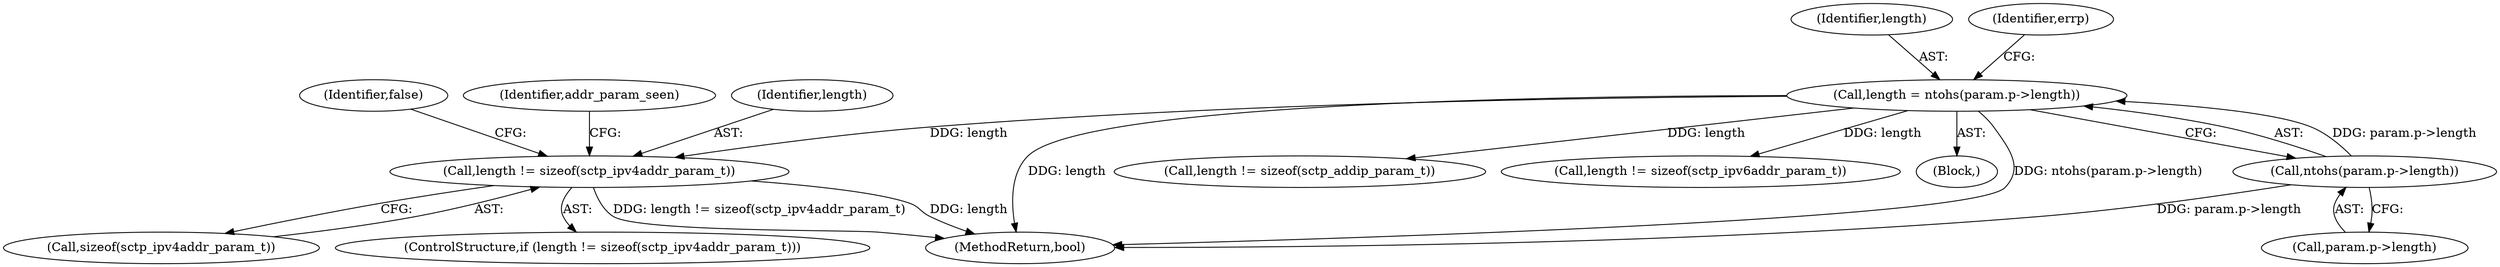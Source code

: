 digraph "0_linux_9de7922bc709eee2f609cd01d98aaedc4cf5ea74_0@API" {
"1000150" [label="(Call,length != sizeof(sctp_ipv4addr_param_t))"];
"1000125" [label="(Call,length = ntohs(param.p->length))"];
"1000127" [label="(Call,ntohs(param.p->length))"];
"1000155" [label="(Identifier,false)"];
"1000157" [label="(Identifier,addr_param_seen)"];
"1000242" [label="(MethodReturn,bool)"];
"1000152" [label="(Call,sizeof(sctp_ipv4addr_param_t))"];
"1000126" [label="(Identifier,length)"];
"1000206" [label="(Call,length != sizeof(sctp_addip_param_t))"];
"1000125" [label="(Call,length = ntohs(param.p->length))"];
"1000127" [label="(Call,ntohs(param.p->length))"];
"1000162" [label="(Call,length != sizeof(sctp_ipv6addr_param_t))"];
"1000150" [label="(Call,length != sizeof(sctp_ipv4addr_param_t))"];
"1000135" [label="(Identifier,errp)"];
"1000128" [label="(Call,param.p->length)"];
"1000151" [label="(Identifier,length)"];
"1000123" [label="(Block,)"];
"1000149" [label="(ControlStructure,if (length != sizeof(sctp_ipv4addr_param_t)))"];
"1000150" -> "1000149"  [label="AST: "];
"1000150" -> "1000152"  [label="CFG: "];
"1000151" -> "1000150"  [label="AST: "];
"1000152" -> "1000150"  [label="AST: "];
"1000155" -> "1000150"  [label="CFG: "];
"1000157" -> "1000150"  [label="CFG: "];
"1000150" -> "1000242"  [label="DDG: length"];
"1000150" -> "1000242"  [label="DDG: length != sizeof(sctp_ipv4addr_param_t)"];
"1000125" -> "1000150"  [label="DDG: length"];
"1000125" -> "1000123"  [label="AST: "];
"1000125" -> "1000127"  [label="CFG: "];
"1000126" -> "1000125"  [label="AST: "];
"1000127" -> "1000125"  [label="AST: "];
"1000135" -> "1000125"  [label="CFG: "];
"1000125" -> "1000242"  [label="DDG: length"];
"1000125" -> "1000242"  [label="DDG: ntohs(param.p->length)"];
"1000127" -> "1000125"  [label="DDG: param.p->length"];
"1000125" -> "1000162"  [label="DDG: length"];
"1000125" -> "1000206"  [label="DDG: length"];
"1000127" -> "1000128"  [label="CFG: "];
"1000128" -> "1000127"  [label="AST: "];
"1000127" -> "1000242"  [label="DDG: param.p->length"];
}
